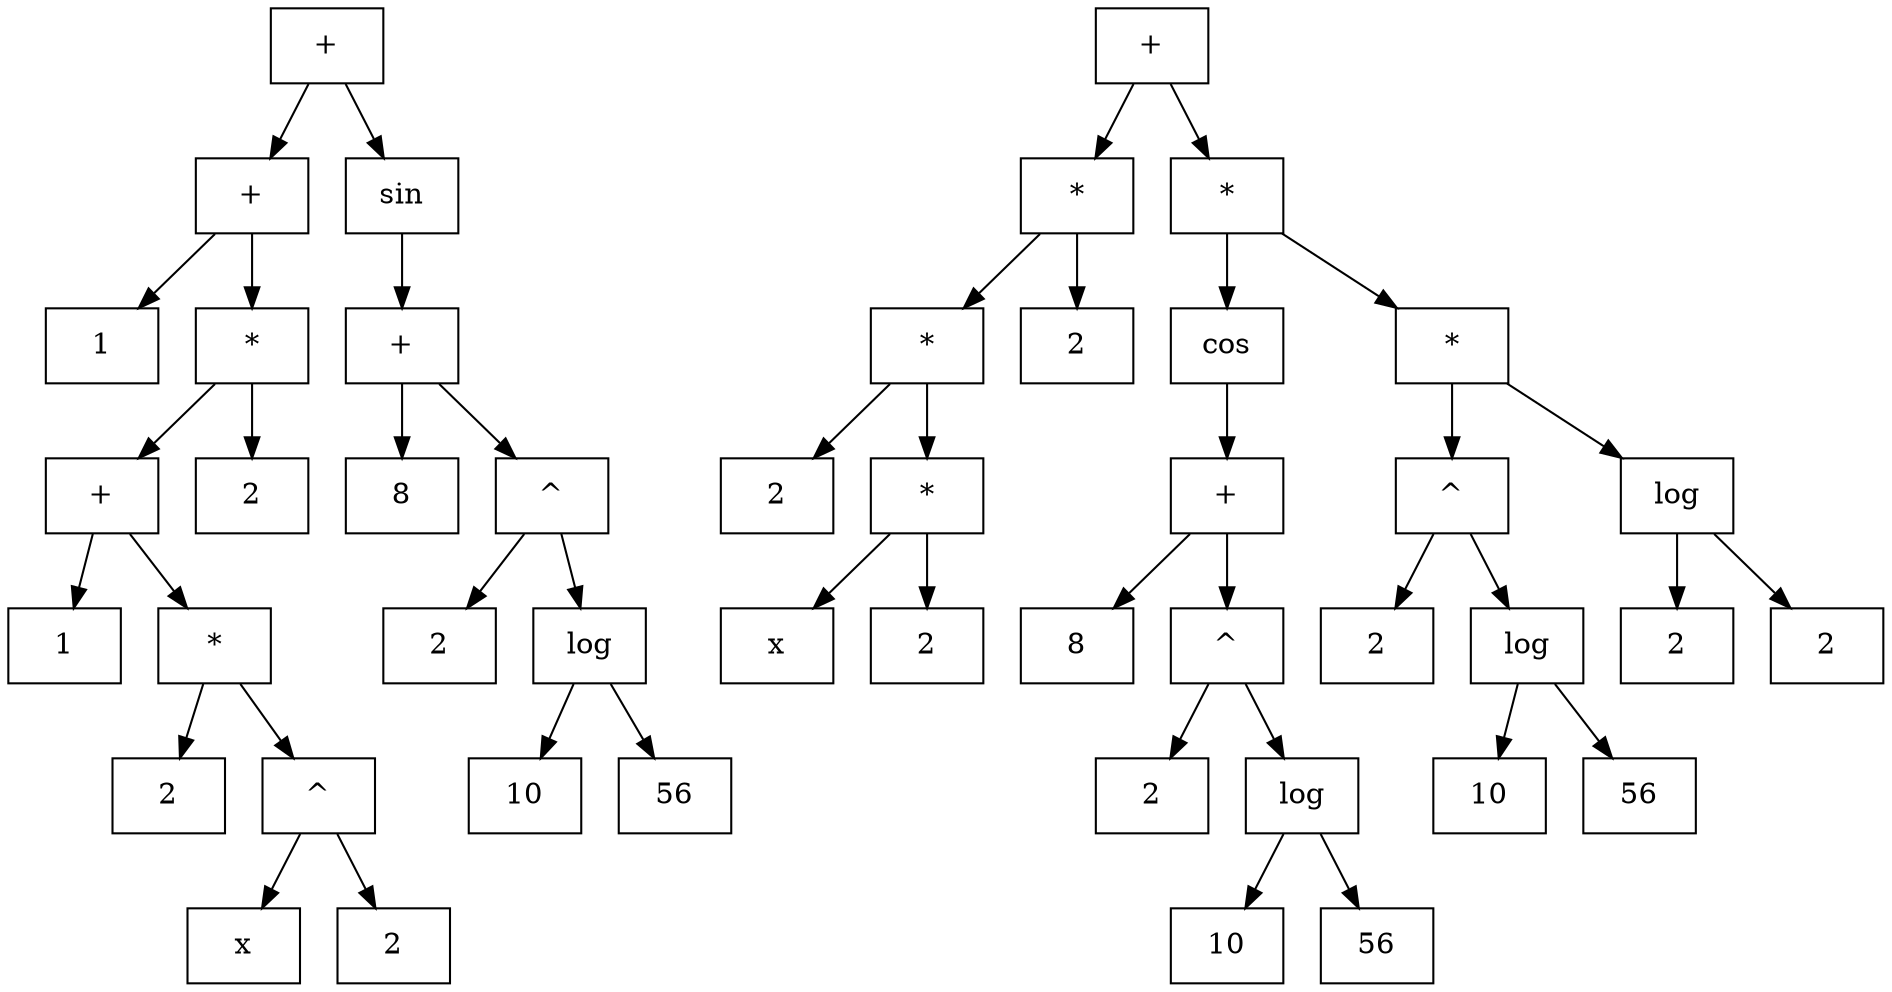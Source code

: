 digraph G{
rankdir=HR;
node0x55a4840d1840 [shape="rectangle", label = "+", rang = 0]
node0x55a4840d1720 [shape="rectangle", label = "+", rang = 1]
node0x55a4840d15e0 [shape="rectangle", label = "1", rang = 2]
node0x55a4840d1700 [shape="rectangle", label = "*", rang = 2]
node0x55a4840d16c0 [shape="rectangle", label = "+", rang = 3]
node0x55a4840d1600 [shape="rectangle", label = "1", rang = 4]
node0x55a4840d16a0 [shape="rectangle", label = "*", rang = 4]
node0x55a4840d1620 [shape="rectangle", label = "2", rang = 5]
node0x55a4840d1680 [shape="rectangle", label = "^", rang = 5]
node0x55a4840d1640 [shape="rectangle", label = "x", rang = 6]
node0x55a4840d1660 [shape="rectangle", label = "2", rang = 6]
node0x55a4840d16e0 [shape="rectangle", label = "2", rang = 3]
node0x55a4840d1820 [shape="rectangle", label = "sin", rang = 1]
node0x55a4840d1800 [shape="rectangle", label = "+", rang = 2]
node0x55a4840d1740 [shape="rectangle", label = "8", rang = 3]
node0x55a4840d17e0 [shape="rectangle", label = "^", rang = 3]
node0x55a4840d1760 [shape="rectangle", label = "2", rang = 4]
node0x55a4840d17c0 [shape="rectangle", label = "log", rang = 4]
node0x55a4840d1780 [shape="rectangle", label = "10", rang = 5]
node0x55a4840d17a0 [shape="rectangle", label = "56", rang = 5]
node0x55a4840d0b60 [shape="rectangle", label = "+", rang = 0]
node0x55a4840d0900 [shape="rectangle", label = "*", rang = 1]
node0x55a4840d08c0 [shape="rectangle", label = "*", rang = 2]
node0x55a4840d0840 [shape="rectangle", label = "2", rang = 3]
node0x55a4840d08a0 [shape="rectangle", label = "*", rang = 3]
node0x55a4840d0860 [shape="rectangle", label = "x", rang = 4]
node0x55a4840d0880 [shape="rectangle", label = "2", rang = 4]
node0x55a4840d08e0 [shape="rectangle", label = "2", rang = 2]
node0x55a4840d0b40 [shape="rectangle", label = "*", rang = 1]
node0x55a4840d0a00 [shape="rectangle", label = "cos", rang = 2]
node0x55a4840d09e0 [shape="rectangle", label = "+", rang = 3]
node0x55a4840d0920 [shape="rectangle", label = "8", rang = 4]
node0x55a4840d09c0 [shape="rectangle", label = "^", rang = 4]
node0x55a4840d0940 [shape="rectangle", label = "2", rang = 5]
node0x55a4840d09a0 [shape="rectangle", label = "log", rang = 5]
node0x55a4840d0960 [shape="rectangle", label = "10", rang = 6]
node0x55a4840d0980 [shape="rectangle", label = "56", rang = 6]
node0x55a4840d0b20 [shape="rectangle", label = "*", rang = 2]
node0x55a4840d0aa0 [shape="rectangle", label = "^", rang = 3]
node0x55a4840d0a20 [shape="rectangle", label = "2", rang = 4]
node0x55a4840d0a80 [shape="rectangle", label = "log", rang = 4]
node0x55a4840d0a40 [shape="rectangle", label = "10", rang = 5]
node0x55a4840d0a60 [shape="rectangle", label = "56", rang = 5]
node0x55a4840d0b00 [shape="rectangle", label = "log", rang = 3]
node0x55a4840d0ac0 [shape="rectangle", label = "2", rang = 4]
node0x55a4840d0ae0 [shape="rectangle", label = "2", rang = 4]
node0x55a4840d1840 -> node0x55a4840d1720
node0x55a4840d1840 -> node0x55a4840d1820
node0x55a4840d1720 -> node0x55a4840d15e0
node0x55a4840d1720 -> node0x55a4840d1700
node0x55a4840d1700 -> node0x55a4840d16c0
node0x55a4840d1700 -> node0x55a4840d16e0
node0x55a4840d16c0 -> node0x55a4840d1600
node0x55a4840d16c0 -> node0x55a4840d16a0
node0x55a4840d16a0 -> node0x55a4840d1620
node0x55a4840d16a0 -> node0x55a4840d1680
node0x55a4840d1680 -> node0x55a4840d1640
node0x55a4840d1680 -> node0x55a4840d1660
node0x55a4840d1820 -> node0x55a4840d1800
node0x55a4840d1800 -> node0x55a4840d1740
node0x55a4840d1800 -> node0x55a4840d17e0
node0x55a4840d17e0 -> node0x55a4840d1760
node0x55a4840d17e0 -> node0x55a4840d17c0
node0x55a4840d17c0 -> node0x55a4840d1780
node0x55a4840d17c0 -> node0x55a4840d17a0
node0x55a4840d0b60 -> node0x55a4840d0900
node0x55a4840d0b60 -> node0x55a4840d0b40
node0x55a4840d0900 -> node0x55a4840d08c0
node0x55a4840d0900 -> node0x55a4840d08e0
node0x55a4840d08c0 -> node0x55a4840d0840
node0x55a4840d08c0 -> node0x55a4840d08a0
node0x55a4840d08a0 -> node0x55a4840d0860
node0x55a4840d08a0 -> node0x55a4840d0880
node0x55a4840d0b40 -> node0x55a4840d0a00
node0x55a4840d0b40 -> node0x55a4840d0b20
node0x55a4840d0a00 -> node0x55a4840d09e0
node0x55a4840d09e0 -> node0x55a4840d0920
node0x55a4840d09e0 -> node0x55a4840d09c0
node0x55a4840d09c0 -> node0x55a4840d0940
node0x55a4840d09c0 -> node0x55a4840d09a0
node0x55a4840d09a0 -> node0x55a4840d0960
node0x55a4840d09a0 -> node0x55a4840d0980
node0x55a4840d0b20 -> node0x55a4840d0aa0
node0x55a4840d0b20 -> node0x55a4840d0b00
node0x55a4840d0aa0 -> node0x55a4840d0a20
node0x55a4840d0aa0 -> node0x55a4840d0a80
node0x55a4840d0a80 -> node0x55a4840d0a40
node0x55a4840d0a80 -> node0x55a4840d0a60
node0x55a4840d0b00 -> node0x55a4840d0ac0
node0x55a4840d0b00 -> node0x55a4840d0ae0
}
